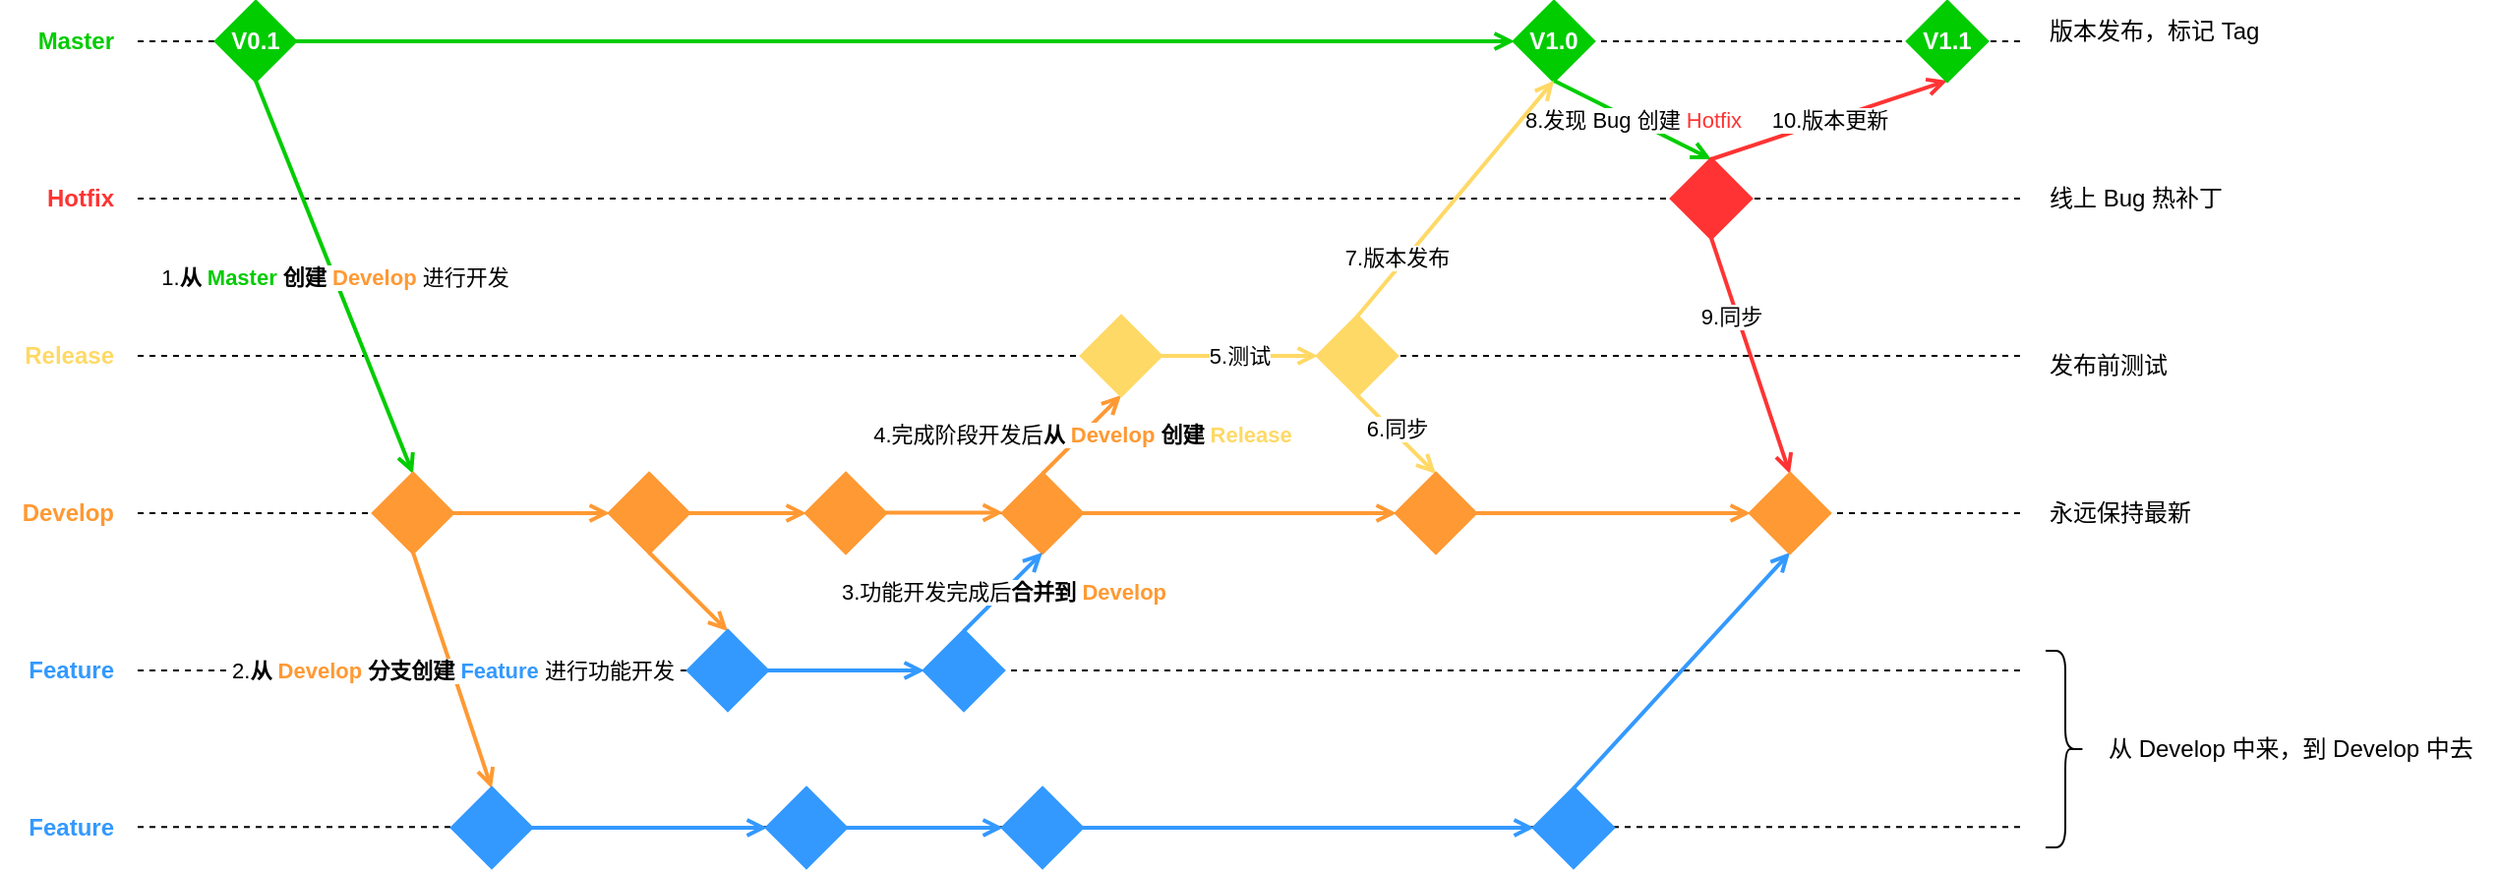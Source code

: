 <mxfile version="24.4.0" type="github">
  <diagram name="第 1 页" id="h1G0qxPrOv25gMmqZQjd">
    <mxGraphModel dx="1371" dy="759" grid="1" gridSize="10" guides="1" tooltips="1" connect="1" arrows="1" fold="1" page="1" pageScale="1" pageWidth="827" pageHeight="1169" background="#ffffff" math="0" shadow="0">
      <root>
        <mxCell id="0" />
        <mxCell id="1" parent="0" />
        <mxCell id="4eEoRIjLkNq0XFfyR3C2-62" value="" style="endArrow=none;dashed=1;html=1;rounded=0;" edge="1" parent="1">
          <mxGeometry width="50" height="50" relative="1" as="geometry">
            <mxPoint x="160" y="519.58" as="sourcePoint" />
            <mxPoint x="1120" y="519.58" as="targetPoint" />
          </mxGeometry>
        </mxCell>
        <mxCell id="4eEoRIjLkNq0XFfyR3C2-2" value="" style="endArrow=none;dashed=1;html=1;rounded=0;" edge="1" parent="1">
          <mxGeometry width="50" height="50" relative="1" as="geometry">
            <mxPoint x="160" y="200" as="sourcePoint" />
            <mxPoint x="1120" y="200" as="targetPoint" />
          </mxGeometry>
        </mxCell>
        <mxCell id="4eEoRIjLkNq0XFfyR3C2-17" value="" style="endArrow=none;dashed=1;html=1;rounded=0;" edge="1" parent="1">
          <mxGeometry width="50" height="50" relative="1" as="geometry">
            <mxPoint x="160" y="360" as="sourcePoint" />
            <mxPoint x="1120" y="360" as="targetPoint" />
          </mxGeometry>
        </mxCell>
        <mxCell id="4eEoRIjLkNq0XFfyR3C2-1" value="" style="endArrow=none;dashed=1;html=1;rounded=0;" edge="1" parent="1">
          <mxGeometry width="50" height="50" relative="1" as="geometry">
            <mxPoint x="160" y="120" as="sourcePoint" />
            <mxPoint x="1120" y="120" as="targetPoint" />
          </mxGeometry>
        </mxCell>
        <mxCell id="4eEoRIjLkNq0XFfyR3C2-3" value="" style="endArrow=none;dashed=1;html=1;rounded=0;" edge="1" parent="1">
          <mxGeometry width="50" height="50" relative="1" as="geometry">
            <mxPoint x="160" y="280" as="sourcePoint" />
            <mxPoint x="1120" y="280" as="targetPoint" />
          </mxGeometry>
        </mxCell>
        <mxCell id="4eEoRIjLkNq0XFfyR3C2-4" value="" style="endArrow=none;dashed=1;html=1;rounded=0;" edge="1" parent="1" source="4eEoRIjLkNq0XFfyR3C2-43">
          <mxGeometry width="50" height="50" relative="1" as="geometry">
            <mxPoint x="160" y="360" as="sourcePoint" />
            <mxPoint x="960" y="360" as="targetPoint" />
          </mxGeometry>
        </mxCell>
        <mxCell id="4eEoRIjLkNq0XFfyR3C2-5" value="" style="endArrow=none;dashed=1;html=1;rounded=0;" edge="1" parent="1">
          <mxGeometry width="50" height="50" relative="1" as="geometry">
            <mxPoint x="160" y="440" as="sourcePoint" />
            <mxPoint x="1120" y="440" as="targetPoint" />
          </mxGeometry>
        </mxCell>
        <mxCell id="4eEoRIjLkNq0XFfyR3C2-7" value="&lt;b&gt;&lt;font color=&quot;#00cc00&quot;&gt;Master&lt;/font&gt;&lt;/b&gt;" style="text;html=1;align=right;verticalAlign=middle;whiteSpace=wrap;rounded=0;" vertex="1" parent="1">
          <mxGeometry x="90" y="110" width="60" height="20" as="geometry" />
        </mxCell>
        <mxCell id="4eEoRIjLkNq0XFfyR3C2-8" value="&lt;b&gt;&lt;font color=&quot;#ff3333&quot;&gt;Hotfix&lt;/font&gt;&lt;/b&gt;" style="text;html=1;align=right;verticalAlign=middle;whiteSpace=wrap;rounded=0;" vertex="1" parent="1">
          <mxGeometry x="90" y="190" width="60" height="20" as="geometry" />
        </mxCell>
        <mxCell id="4eEoRIjLkNq0XFfyR3C2-9" value="&lt;b&gt;&lt;font&gt;Release&lt;/font&gt;&lt;/b&gt;" style="text;html=1;align=right;verticalAlign=middle;whiteSpace=wrap;rounded=0;fontColor=#FFD966;" vertex="1" parent="1">
          <mxGeometry x="90" y="270" width="60" height="20" as="geometry" />
        </mxCell>
        <mxCell id="4eEoRIjLkNq0XFfyR3C2-10" value="&lt;b&gt;&lt;font color=&quot;#ff9933&quot;&gt;Develop&lt;/font&gt;&lt;/b&gt;" style="text;html=1;align=right;verticalAlign=middle;whiteSpace=wrap;rounded=0;fontColor=#FFD966;" vertex="1" parent="1">
          <mxGeometry x="90" y="350" width="60" height="20" as="geometry" />
        </mxCell>
        <mxCell id="4eEoRIjLkNq0XFfyR3C2-11" value="&lt;b&gt;&lt;font color=&quot;#3399ff&quot;&gt;Feature&lt;/font&gt;&lt;/b&gt;" style="text;html=1;align=right;verticalAlign=middle;whiteSpace=wrap;rounded=0;fontColor=#FFD966;" vertex="1" parent="1">
          <mxGeometry x="90" y="430" width="60" height="20" as="geometry" />
        </mxCell>
        <mxCell id="4eEoRIjLkNq0XFfyR3C2-13" value="&lt;b&gt;&lt;font color=&quot;#3399ff&quot;&gt;Feature&lt;/font&gt;&lt;/b&gt;" style="text;html=1;align=right;verticalAlign=middle;whiteSpace=wrap;rounded=0;fontColor=#FFD966;" vertex="1" parent="1">
          <mxGeometry x="90" y="510" width="60" height="20" as="geometry" />
        </mxCell>
        <mxCell id="4eEoRIjLkNq0XFfyR3C2-16" value="1.&lt;b&gt;从 &lt;font color=&quot;#00cc00&quot;&gt;Master&lt;/font&gt; 创建 &lt;font color=&quot;#ff9933&quot;&gt;Develop&lt;/font&gt;&lt;/b&gt; 进行开发" style="rounded=0;orthogonalLoop=1;jettySize=auto;html=1;exitX=0.5;exitY=1;exitDx=0;exitDy=0;entryX=0.5;entryY=0;entryDx=0;entryDy=0;endArrow=open;endFill=0;strokeColor=#00CC00;strokeWidth=2;" edge="1" parent="1" source="4eEoRIjLkNq0XFfyR3C2-14" target="4eEoRIjLkNq0XFfyR3C2-15">
          <mxGeometry relative="1" as="geometry" />
        </mxCell>
        <mxCell id="4eEoRIjLkNq0XFfyR3C2-49" style="edgeStyle=orthogonalEdgeStyle;rounded=0;orthogonalLoop=1;jettySize=auto;html=1;exitX=1;exitY=0.5;exitDx=0;exitDy=0;entryX=0;entryY=0.5;entryDx=0;entryDy=0;strokeWidth=2;endArrow=open;endFill=0;strokeColor=#00CC00;" edge="1" parent="1" source="4eEoRIjLkNq0XFfyR3C2-14" target="4eEoRIjLkNq0XFfyR3C2-47">
          <mxGeometry relative="1" as="geometry" />
        </mxCell>
        <mxCell id="4eEoRIjLkNq0XFfyR3C2-14" value="&lt;b&gt;&lt;font color=&quot;#ffffff&quot;&gt;V0.1&lt;/font&gt;&lt;/b&gt;" style="rhombus;whiteSpace=wrap;html=1;strokeColor=#00CC00;strokeWidth=2;fillColor=#00CC00;" vertex="1" parent="1">
          <mxGeometry x="200" y="100" width="40" height="40" as="geometry" />
        </mxCell>
        <mxCell id="4eEoRIjLkNq0XFfyR3C2-19" style="edgeStyle=orthogonalEdgeStyle;rounded=0;orthogonalLoop=1;jettySize=auto;html=1;exitX=1;exitY=0.5;exitDx=0;exitDy=0;entryX=0;entryY=0.5;entryDx=0;entryDy=0;endArrow=open;endFill=0;strokeColor=#FF9933;strokeWidth=2;" edge="1" parent="1" source="4eEoRIjLkNq0XFfyR3C2-15" target="4eEoRIjLkNq0XFfyR3C2-18">
          <mxGeometry relative="1" as="geometry" />
        </mxCell>
        <mxCell id="4eEoRIjLkNq0XFfyR3C2-24" value="2.&lt;b&gt;从 &lt;font color=&quot;#ff9933&quot;&gt;Develop&lt;/font&gt; 分支创建 &lt;font color=&quot;#3399ff&quot;&gt;Feature&lt;/font&gt;&lt;/b&gt; 进行功能开发" style="rounded=0;orthogonalLoop=1;jettySize=auto;html=1;exitX=0.5;exitY=1;exitDx=0;exitDy=0;entryX=0.5;entryY=0;entryDx=0;entryDy=0;endArrow=open;endFill=0;strokeColor=#FF9933;strokeWidth=2;" edge="1" parent="1" source="4eEoRIjLkNq0XFfyR3C2-15" target="4eEoRIjLkNq0XFfyR3C2-23">
          <mxGeometry relative="1" as="geometry" />
        </mxCell>
        <mxCell id="4eEoRIjLkNq0XFfyR3C2-15" value="" style="rhombus;whiteSpace=wrap;html=1;strokeColor=#FF9933;strokeWidth=2;fillColor=#FF9933;" vertex="1" parent="1">
          <mxGeometry x="280" y="340" width="40" height="40" as="geometry" />
        </mxCell>
        <mxCell id="4eEoRIjLkNq0XFfyR3C2-22" style="edgeStyle=orthogonalEdgeStyle;rounded=0;orthogonalLoop=1;jettySize=auto;html=1;exitX=1;exitY=0.5;exitDx=0;exitDy=0;entryX=0;entryY=0.5;entryDx=0;entryDy=0;endArrow=open;endFill=0;strokeWidth=2;strokeColor=#FF9933;" edge="1" parent="1" source="4eEoRIjLkNq0XFfyR3C2-18" target="4eEoRIjLkNq0XFfyR3C2-36">
          <mxGeometry relative="1" as="geometry" />
        </mxCell>
        <mxCell id="4eEoRIjLkNq0XFfyR3C2-32" style="rounded=0;orthogonalLoop=1;jettySize=auto;html=1;exitX=0.5;exitY=1;exitDx=0;exitDy=0;entryX=0.5;entryY=0;entryDx=0;entryDy=0;endArrow=open;endFill=0;strokeWidth=2;strokeColor=#FF9933;" edge="1" parent="1" source="4eEoRIjLkNq0XFfyR3C2-18" target="4eEoRIjLkNq0XFfyR3C2-31">
          <mxGeometry relative="1" as="geometry" />
        </mxCell>
        <mxCell id="4eEoRIjLkNq0XFfyR3C2-18" value="" style="rhombus;whiteSpace=wrap;html=1;strokeColor=#FF9933;strokeWidth=2;fillColor=#FF9933;" vertex="1" parent="1">
          <mxGeometry x="400" y="340" width="40" height="40" as="geometry" />
        </mxCell>
        <mxCell id="4eEoRIjLkNq0XFfyR3C2-40" value="4.完成阶段开发后&lt;b&gt;从 &lt;font color=&quot;#ff9933&quot;&gt;Develop&lt;/font&gt; 创建 &lt;font color=&quot;#ffd966&quot;&gt;Release&lt;/font&gt;&lt;/b&gt;" style="rounded=0;orthogonalLoop=1;jettySize=auto;html=1;exitX=0.5;exitY=0;exitDx=0;exitDy=0;entryX=0.5;entryY=1;entryDx=0;entryDy=0;endArrow=open;endFill=0;strokeWidth=2;strokeColor=#FF9933;" edge="1" parent="1" source="4eEoRIjLkNq0XFfyR3C2-21" target="4eEoRIjLkNq0XFfyR3C2-39">
          <mxGeometry relative="1" as="geometry" />
        </mxCell>
        <mxCell id="4eEoRIjLkNq0XFfyR3C2-46" style="edgeStyle=orthogonalEdgeStyle;rounded=0;orthogonalLoop=1;jettySize=auto;html=1;exitX=1;exitY=0.5;exitDx=0;exitDy=0;entryX=0;entryY=0.5;entryDx=0;entryDy=0;endArrow=open;endFill=0;strokeWidth=2;strokeColor=#FF9933;" edge="1" parent="1" source="4eEoRIjLkNq0XFfyR3C2-21" target="4eEoRIjLkNq0XFfyR3C2-43">
          <mxGeometry relative="1" as="geometry" />
        </mxCell>
        <mxCell id="4eEoRIjLkNq0XFfyR3C2-21" value="" style="rhombus;whiteSpace=wrap;html=1;strokeColor=#FF9933;strokeWidth=2;fillColor=#FF9933;" vertex="1" parent="1">
          <mxGeometry x="600" y="340" width="40" height="40" as="geometry" />
        </mxCell>
        <mxCell id="4eEoRIjLkNq0XFfyR3C2-28" style="edgeStyle=orthogonalEdgeStyle;rounded=0;orthogonalLoop=1;jettySize=auto;html=1;exitX=1;exitY=0.5;exitDx=0;exitDy=0;entryX=0;entryY=0.5;entryDx=0;entryDy=0;endArrow=open;endFill=0;strokeWidth=2;strokeColor=#3399FF;" edge="1" parent="1" source="4eEoRIjLkNq0XFfyR3C2-23" target="4eEoRIjLkNq0XFfyR3C2-25">
          <mxGeometry relative="1" as="geometry" />
        </mxCell>
        <mxCell id="4eEoRIjLkNq0XFfyR3C2-23" value="" style="rhombus;whiteSpace=wrap;html=1;strokeColor=#3399FF;strokeWidth=2;fillColor=#3399FF;" vertex="1" parent="1">
          <mxGeometry x="320" y="500" width="40" height="40" as="geometry" />
        </mxCell>
        <mxCell id="4eEoRIjLkNq0XFfyR3C2-29" style="edgeStyle=orthogonalEdgeStyle;rounded=0;orthogonalLoop=1;jettySize=auto;html=1;exitX=1;exitY=0.5;exitDx=0;exitDy=0;entryX=0;entryY=0.5;entryDx=0;entryDy=0;endArrow=open;endFill=0;strokeWidth=2;strokeColor=#3399FF;" edge="1" parent="1" source="4eEoRIjLkNq0XFfyR3C2-25" target="4eEoRIjLkNq0XFfyR3C2-27">
          <mxGeometry relative="1" as="geometry" />
        </mxCell>
        <mxCell id="4eEoRIjLkNq0XFfyR3C2-25" value="" style="rhombus;whiteSpace=wrap;html=1;strokeColor=#3399FF;strokeWidth=2;fillColor=#3399FF;" vertex="1" parent="1">
          <mxGeometry x="480" y="500" width="40" height="40" as="geometry" />
        </mxCell>
        <mxCell id="4eEoRIjLkNq0XFfyR3C2-30" style="edgeStyle=orthogonalEdgeStyle;rounded=0;orthogonalLoop=1;jettySize=auto;html=1;exitX=1;exitY=0.5;exitDx=0;exitDy=0;endArrow=open;endFill=0;strokeColor=#3399FF;strokeWidth=2;entryX=0;entryY=0.5;entryDx=0;entryDy=0;" edge="1" parent="1" source="4eEoRIjLkNq0XFfyR3C2-27" target="4eEoRIjLkNq0XFfyR3C2-38">
          <mxGeometry relative="1" as="geometry">
            <mxPoint x="760" y="520" as="targetPoint" />
          </mxGeometry>
        </mxCell>
        <mxCell id="4eEoRIjLkNq0XFfyR3C2-27" value="" style="rhombus;whiteSpace=wrap;html=1;strokeColor=#3399FF;strokeWidth=2;fillColor=#3399FF;" vertex="1" parent="1">
          <mxGeometry x="600" y="500" width="40" height="40" as="geometry" />
        </mxCell>
        <mxCell id="4eEoRIjLkNq0XFfyR3C2-35" style="edgeStyle=orthogonalEdgeStyle;rounded=0;orthogonalLoop=1;jettySize=auto;html=1;exitX=1;exitY=0.5;exitDx=0;exitDy=0;endArrow=open;endFill=0;strokeColor=#3399FF;strokeWidth=2;" edge="1" parent="1" source="4eEoRIjLkNq0XFfyR3C2-31" target="4eEoRIjLkNq0XFfyR3C2-33">
          <mxGeometry relative="1" as="geometry" />
        </mxCell>
        <mxCell id="4eEoRIjLkNq0XFfyR3C2-31" value="" style="rhombus;whiteSpace=wrap;html=1;strokeColor=#3399FF;strokeWidth=2;fillColor=#3399FF;" vertex="1" parent="1">
          <mxGeometry x="440" y="420" width="40" height="40" as="geometry" />
        </mxCell>
        <mxCell id="4eEoRIjLkNq0XFfyR3C2-34" value="3.功能开发完成后&lt;b&gt;合并到 &lt;font color=&quot;#ff9933&quot;&gt;Develop&lt;/font&gt;&lt;/b&gt;" style="rounded=0;orthogonalLoop=1;jettySize=auto;html=1;exitX=0.5;exitY=0;exitDx=0;exitDy=0;entryX=0.5;entryY=1;entryDx=0;entryDy=0;endArrow=open;endFill=0;strokeWidth=2;strokeColor=#3399FF;" edge="1" parent="1" source="4eEoRIjLkNq0XFfyR3C2-33" target="4eEoRIjLkNq0XFfyR3C2-21">
          <mxGeometry relative="1" as="geometry" />
        </mxCell>
        <mxCell id="4eEoRIjLkNq0XFfyR3C2-33" value="" style="rhombus;whiteSpace=wrap;html=1;strokeColor=#3399FF;strokeWidth=2;fillColor=#3399FF;" vertex="1" parent="1">
          <mxGeometry x="560" y="420" width="40" height="40" as="geometry" />
        </mxCell>
        <mxCell id="4eEoRIjLkNq0XFfyR3C2-36" value="" style="rhombus;whiteSpace=wrap;html=1;strokeColor=#FF9933;strokeWidth=2;fillColor=#FF9933;" vertex="1" parent="1">
          <mxGeometry x="500" y="340" width="40" height="40" as="geometry" />
        </mxCell>
        <mxCell id="4eEoRIjLkNq0XFfyR3C2-37" style="edgeStyle=orthogonalEdgeStyle;rounded=0;orthogonalLoop=1;jettySize=auto;html=1;exitX=1;exitY=0.5;exitDx=0;exitDy=0;entryX=0;entryY=0.5;entryDx=0;entryDy=0;endArrow=open;endFill=0;strokeWidth=2;strokeColor=#FF9933;" edge="1" parent="1">
          <mxGeometry relative="1" as="geometry">
            <mxPoint x="540" y="359.71" as="sourcePoint" />
            <mxPoint x="600" y="359.71" as="targetPoint" />
          </mxGeometry>
        </mxCell>
        <mxCell id="4eEoRIjLkNq0XFfyR3C2-60" style="rounded=0;orthogonalLoop=1;jettySize=auto;html=1;exitX=0.5;exitY=0;exitDx=0;exitDy=0;entryX=0.5;entryY=1;entryDx=0;entryDy=0;endArrow=open;endFill=0;strokeWidth=2;strokeColor=#3399FF;" edge="1" parent="1" source="4eEoRIjLkNq0XFfyR3C2-38" target="4eEoRIjLkNq0XFfyR3C2-57">
          <mxGeometry relative="1" as="geometry" />
        </mxCell>
        <mxCell id="4eEoRIjLkNq0XFfyR3C2-42" value="5.测试" style="edgeStyle=orthogonalEdgeStyle;rounded=0;orthogonalLoop=1;jettySize=auto;html=1;exitX=1;exitY=0.5;exitDx=0;exitDy=0;entryX=0;entryY=0.5;entryDx=0;entryDy=0;endArrow=open;endFill=0;strokeColor=#FFD966;strokeWidth=2;" edge="1" parent="1" source="4eEoRIjLkNq0XFfyR3C2-39" target="4eEoRIjLkNq0XFfyR3C2-41">
          <mxGeometry relative="1" as="geometry" />
        </mxCell>
        <mxCell id="4eEoRIjLkNq0XFfyR3C2-39" value="" style="rhombus;whiteSpace=wrap;html=1;strokeColor=#FFD966;strokeWidth=2;fillColor=#FFD966;" vertex="1" parent="1">
          <mxGeometry x="640" y="260" width="40" height="40" as="geometry" />
        </mxCell>
        <mxCell id="4eEoRIjLkNq0XFfyR3C2-44" style="rounded=0;orthogonalLoop=1;jettySize=auto;html=1;exitX=0.5;exitY=1;exitDx=0;exitDy=0;entryX=0.5;entryY=0;entryDx=0;entryDy=0;strokeWidth=2;endArrow=open;endFill=0;strokeColor=#FFD966;" edge="1" parent="1" source="4eEoRIjLkNq0XFfyR3C2-41" target="4eEoRIjLkNq0XFfyR3C2-43">
          <mxGeometry relative="1" as="geometry" />
        </mxCell>
        <mxCell id="4eEoRIjLkNq0XFfyR3C2-52" value="6.同步" style="edgeLabel;html=1;align=center;verticalAlign=middle;resizable=0;points=[];" vertex="1" connectable="0" parent="4eEoRIjLkNq0XFfyR3C2-44">
          <mxGeometry x="0.057" y="-2" relative="1" as="geometry">
            <mxPoint y="-6" as="offset" />
          </mxGeometry>
        </mxCell>
        <mxCell id="4eEoRIjLkNq0XFfyR3C2-41" value="" style="rhombus;whiteSpace=wrap;html=1;strokeColor=#FFD966;strokeWidth=2;fillColor=#FFD966;" vertex="1" parent="1">
          <mxGeometry x="760" y="260" width="40" height="40" as="geometry" />
        </mxCell>
        <mxCell id="4eEoRIjLkNq0XFfyR3C2-58" style="edgeStyle=orthogonalEdgeStyle;rounded=0;orthogonalLoop=1;jettySize=auto;html=1;exitX=1;exitY=0.5;exitDx=0;exitDy=0;entryX=0;entryY=0.5;entryDx=0;entryDy=0;strokeColor=#FF9933;strokeWidth=2;endArrow=open;endFill=0;" edge="1" parent="1" source="4eEoRIjLkNq0XFfyR3C2-43" target="4eEoRIjLkNq0XFfyR3C2-57">
          <mxGeometry relative="1" as="geometry" />
        </mxCell>
        <mxCell id="4eEoRIjLkNq0XFfyR3C2-43" value="" style="rhombus;whiteSpace=wrap;html=1;strokeColor=#FF9933;strokeWidth=2;fillColor=#FF9933;" vertex="1" parent="1">
          <mxGeometry x="800" y="340" width="40" height="40" as="geometry" />
        </mxCell>
        <mxCell id="4eEoRIjLkNq0XFfyR3C2-54" value="8.发现 Bug 创建 &lt;font color=&quot;#ff3333&quot;&gt;Hotfix&lt;/font&gt;" style="rounded=0;orthogonalLoop=1;jettySize=auto;html=1;exitX=0.5;exitY=1;exitDx=0;exitDy=0;entryX=0.5;entryY=0;entryDx=0;entryDy=0;endArrow=open;endFill=0;strokeWidth=2;strokeColor=#00CC00;" edge="1" parent="1" source="4eEoRIjLkNq0XFfyR3C2-47" target="4eEoRIjLkNq0XFfyR3C2-53">
          <mxGeometry relative="1" as="geometry" />
        </mxCell>
        <mxCell id="4eEoRIjLkNq0XFfyR3C2-47" value="&lt;b&gt;&lt;font color=&quot;#ffffff&quot;&gt;V1.0&lt;/font&gt;&lt;/b&gt;" style="rhombus;whiteSpace=wrap;html=1;strokeColor=#00CC00;strokeWidth=2;fillColor=#00CC00;" vertex="1" parent="1">
          <mxGeometry x="860" y="100" width="40" height="40" as="geometry" />
        </mxCell>
        <mxCell id="4eEoRIjLkNq0XFfyR3C2-48" style="rounded=0;orthogonalLoop=1;jettySize=auto;html=1;exitX=0.5;exitY=0;exitDx=0;exitDy=0;entryX=0.5;entryY=1;entryDx=0;entryDy=0;endArrow=open;endFill=0;strokeColor=#FFD966;strokeWidth=2;" edge="1" parent="1" source="4eEoRIjLkNq0XFfyR3C2-41" target="4eEoRIjLkNq0XFfyR3C2-47">
          <mxGeometry relative="1" as="geometry" />
        </mxCell>
        <mxCell id="4eEoRIjLkNq0XFfyR3C2-50" value="7.版本发布" style="edgeLabel;html=1;align=center;verticalAlign=middle;resizable=0;points=[];" vertex="1" connectable="0" parent="4eEoRIjLkNq0XFfyR3C2-48">
          <mxGeometry x="0.088" y="-2" relative="1" as="geometry">
            <mxPoint x="-36" y="34" as="offset" />
          </mxGeometry>
        </mxCell>
        <mxCell id="4eEoRIjLkNq0XFfyR3C2-56" value="10.版本更新" style="rounded=0;orthogonalLoop=1;jettySize=auto;html=1;exitX=0.5;exitY=0;exitDx=0;exitDy=0;entryX=0.5;entryY=1;entryDx=0;entryDy=0;endArrow=open;endFill=0;strokeWidth=2;strokeColor=#FF3333;" edge="1" parent="1" source="4eEoRIjLkNq0XFfyR3C2-53" target="4eEoRIjLkNq0XFfyR3C2-55">
          <mxGeometry relative="1" as="geometry" />
        </mxCell>
        <mxCell id="4eEoRIjLkNq0XFfyR3C2-59" value="9.同步" style="rounded=0;orthogonalLoop=1;jettySize=auto;html=1;exitX=0.5;exitY=1;exitDx=0;exitDy=0;entryX=0.5;entryY=0;entryDx=0;entryDy=0;strokeWidth=2;strokeColor=#FF3333;endArrow=open;endFill=0;" edge="1" parent="1" source="4eEoRIjLkNq0XFfyR3C2-53" target="4eEoRIjLkNq0XFfyR3C2-57">
          <mxGeometry x="-0.35" y="-3" relative="1" as="geometry">
            <mxPoint as="offset" />
          </mxGeometry>
        </mxCell>
        <mxCell id="4eEoRIjLkNq0XFfyR3C2-53" value="" style="rhombus;whiteSpace=wrap;html=1;strokeColor=#FF3333;strokeWidth=2;fillColor=#FF3333;" vertex="1" parent="1">
          <mxGeometry x="940" y="180" width="40" height="40" as="geometry" />
        </mxCell>
        <mxCell id="4eEoRIjLkNq0XFfyR3C2-55" value="&lt;b&gt;&lt;font color=&quot;#ffffff&quot;&gt;V1.1&lt;/font&gt;&lt;/b&gt;" style="rhombus;whiteSpace=wrap;html=1;strokeColor=#00CC00;strokeWidth=2;fillColor=#00CC00;" vertex="1" parent="1">
          <mxGeometry x="1060" y="100" width="40" height="40" as="geometry" />
        </mxCell>
        <mxCell id="4eEoRIjLkNq0XFfyR3C2-57" value="" style="rhombus;whiteSpace=wrap;html=1;strokeColor=#FF9933;strokeWidth=2;fillColor=#FF9933;" vertex="1" parent="1">
          <mxGeometry x="980" y="340" width="40" height="40" as="geometry" />
        </mxCell>
        <mxCell id="4eEoRIjLkNq0XFfyR3C2-38" value="" style="rhombus;whiteSpace=wrap;html=1;strokeColor=#3399FF;strokeWidth=2;fillColor=#3399FF;" vertex="1" parent="1">
          <mxGeometry x="870" y="500" width="40" height="40" as="geometry" />
        </mxCell>
        <mxCell id="4eEoRIjLkNq0XFfyR3C2-63" value="永远保持最新" style="text;html=1;align=left;verticalAlign=middle;whiteSpace=wrap;rounded=0;" vertex="1" parent="1">
          <mxGeometry x="1130" y="345" width="80" height="30" as="geometry" />
        </mxCell>
        <mxCell id="4eEoRIjLkNq0XFfyR3C2-64" value="版本发布，标记 Tag" style="text;html=1;align=left;verticalAlign=middle;whiteSpace=wrap;rounded=0;" vertex="1" parent="1">
          <mxGeometry x="1130" y="100" width="130" height="30" as="geometry" />
        </mxCell>
        <mxCell id="4eEoRIjLkNq0XFfyR3C2-65" value="从 Develop 中来，到 Develop 中去" style="text;html=1;align=left;verticalAlign=middle;whiteSpace=wrap;rounded=0;" vertex="1" parent="1">
          <mxGeometry x="1160" y="465" width="200" height="30" as="geometry" />
        </mxCell>
        <mxCell id="4eEoRIjLkNq0XFfyR3C2-66" value="" style="shape=curlyBracket;whiteSpace=wrap;html=1;rounded=1;flipH=1;labelPosition=right;verticalLabelPosition=middle;align=left;verticalAlign=middle;" vertex="1" parent="1">
          <mxGeometry x="1130" y="430" width="20" height="100" as="geometry" />
        </mxCell>
        <mxCell id="4eEoRIjLkNq0XFfyR3C2-67" value="发布前测试" style="text;html=1;align=left;verticalAlign=middle;whiteSpace=wrap;rounded=0;" vertex="1" parent="1">
          <mxGeometry x="1130" y="270" width="80" height="30" as="geometry" />
        </mxCell>
        <mxCell id="4eEoRIjLkNq0XFfyR3C2-68" value="线上 Bug 热补丁" style="text;html=1;align=left;verticalAlign=middle;whiteSpace=wrap;rounded=0;" vertex="1" parent="1">
          <mxGeometry x="1130" y="185" width="100" height="30" as="geometry" />
        </mxCell>
      </root>
    </mxGraphModel>
  </diagram>
</mxfile>
